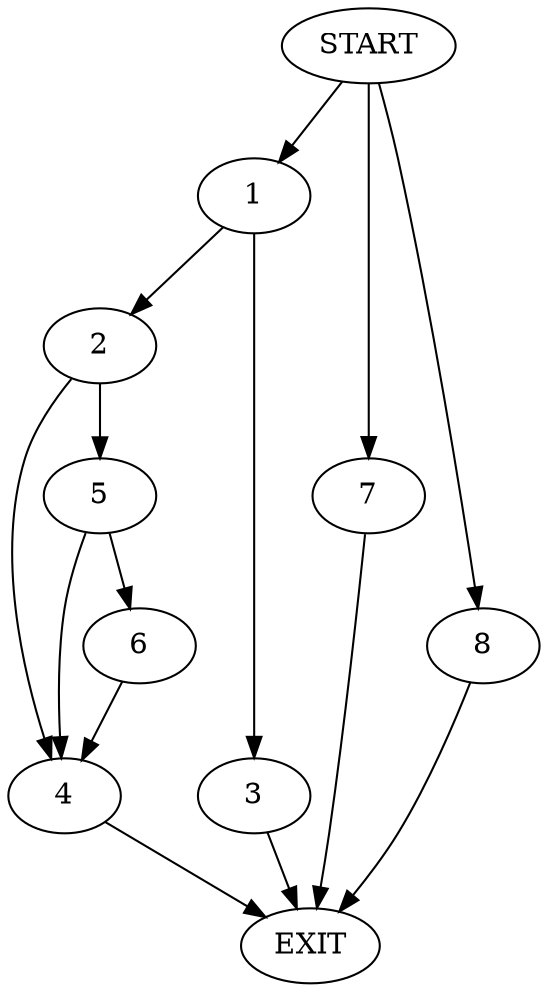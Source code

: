 digraph {
0 [label="START"]
9 [label="EXIT"]
0 -> 1
1 -> 2
1 -> 3
3 -> 9
2 -> 4
2 -> 5
5 -> 6
5 -> 4
4 -> 9
6 -> 4
0 -> 7
7 -> 9
0 -> 8
8 -> 9
}
